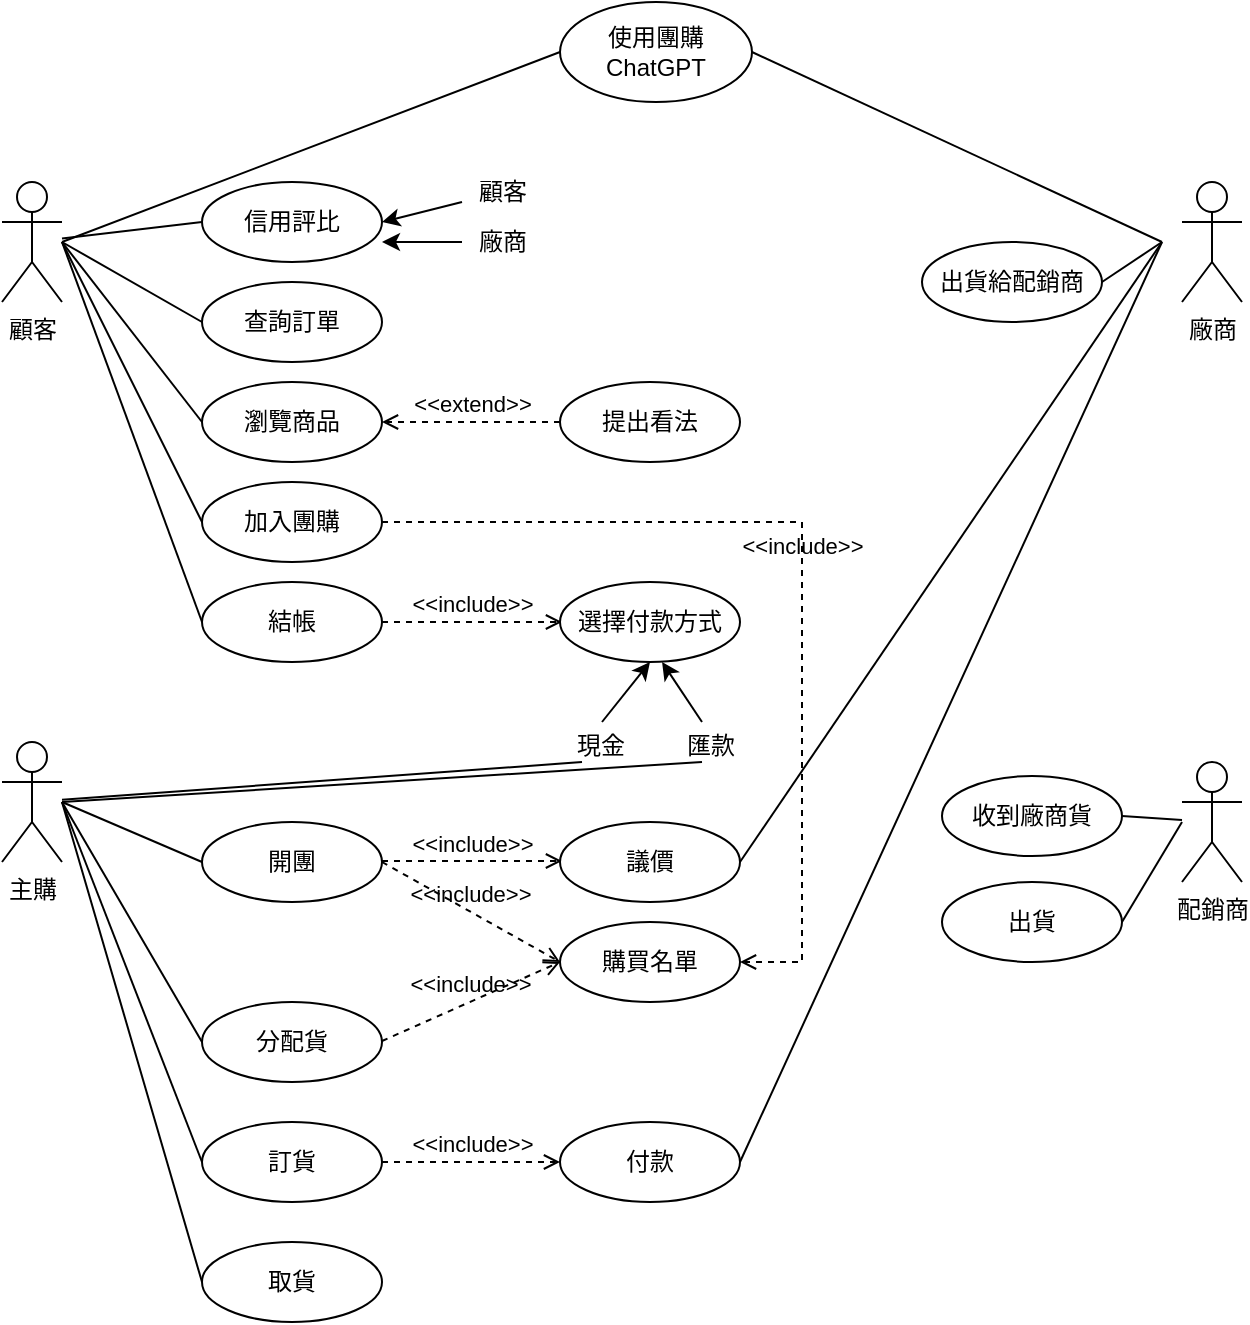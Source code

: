 <mxfile version="22.0.2" type="github">
  <diagram name="第 1 页" id="3oT_i06SkzwsFrK0Teo1">
    <mxGraphModel dx="954" dy="647" grid="1" gridSize="10" guides="1" tooltips="1" connect="1" arrows="1" fold="1" page="1" pageScale="1" pageWidth="827" pageHeight="1169" math="0" shadow="0">
      <root>
        <mxCell id="0" />
        <mxCell id="1" parent="0" />
        <mxCell id="B-tKHahjRUxkaQ6zFDhn-1" value="顧客" style="shape=umlActor;verticalLabelPosition=bottom;verticalAlign=top;html=1;outlineConnect=0;" vertex="1" parent="1">
          <mxGeometry x="80" y="190" width="30" height="60" as="geometry" />
        </mxCell>
        <mxCell id="B-tKHahjRUxkaQ6zFDhn-3" value="主購" style="shape=umlActor;verticalLabelPosition=bottom;verticalAlign=top;html=1;outlineConnect=0;" vertex="1" parent="1">
          <mxGeometry x="80" y="470" width="30" height="60" as="geometry" />
        </mxCell>
        <mxCell id="B-tKHahjRUxkaQ6zFDhn-6" value="使用團購&lt;br&gt;ChatGPT" style="ellipse;whiteSpace=wrap;html=1;" vertex="1" parent="1">
          <mxGeometry x="359" y="100" width="96" height="50" as="geometry" />
        </mxCell>
        <mxCell id="B-tKHahjRUxkaQ6zFDhn-7" value="信用評比" style="ellipse;whiteSpace=wrap;html=1;" vertex="1" parent="1">
          <mxGeometry x="180" y="190" width="90" height="40" as="geometry" />
        </mxCell>
        <mxCell id="B-tKHahjRUxkaQ6zFDhn-9" value="" style="endArrow=classic;html=1;rounded=0;entryX=1;entryY=0.5;entryDx=0;entryDy=0;" edge="1" parent="1" target="B-tKHahjRUxkaQ6zFDhn-7">
          <mxGeometry width="50" height="50" relative="1" as="geometry">
            <mxPoint x="310" y="200" as="sourcePoint" />
            <mxPoint x="280" y="200" as="targetPoint" />
          </mxGeometry>
        </mxCell>
        <mxCell id="B-tKHahjRUxkaQ6zFDhn-10" value="" style="endArrow=classic;html=1;rounded=0;" edge="1" parent="1">
          <mxGeometry width="50" height="50" relative="1" as="geometry">
            <mxPoint x="310" y="220" as="sourcePoint" />
            <mxPoint x="270" y="220" as="targetPoint" />
          </mxGeometry>
        </mxCell>
        <mxCell id="B-tKHahjRUxkaQ6zFDhn-11" value="顧客" style="text;html=1;align=center;verticalAlign=middle;resizable=0;points=[];autosize=1;strokeColor=none;fillColor=none;" vertex="1" parent="1">
          <mxGeometry x="305" y="180" width="50" height="30" as="geometry" />
        </mxCell>
        <mxCell id="B-tKHahjRUxkaQ6zFDhn-12" value="廠商" style="text;html=1;align=center;verticalAlign=middle;resizable=0;points=[];autosize=1;strokeColor=none;fillColor=none;" vertex="1" parent="1">
          <mxGeometry x="305" y="205" width="50" height="30" as="geometry" />
        </mxCell>
        <mxCell id="B-tKHahjRUxkaQ6zFDhn-13" value="查詢訂單" style="ellipse;whiteSpace=wrap;html=1;" vertex="1" parent="1">
          <mxGeometry x="180" y="240" width="90" height="40" as="geometry" />
        </mxCell>
        <mxCell id="B-tKHahjRUxkaQ6zFDhn-14" value="瀏覽商品" style="ellipse;whiteSpace=wrap;html=1;" vertex="1" parent="1">
          <mxGeometry x="180" y="290" width="90" height="40" as="geometry" />
        </mxCell>
        <mxCell id="B-tKHahjRUxkaQ6zFDhn-15" value="&amp;lt;&amp;lt;extend&amp;gt;&amp;gt;" style="html=1;verticalAlign=bottom;labelBackgroundColor=none;endArrow=open;endFill=0;dashed=1;rounded=0;entryX=1;entryY=0.5;entryDx=0;entryDy=0;exitX=0;exitY=0.5;exitDx=0;exitDy=0;" edge="1" parent="1" source="B-tKHahjRUxkaQ6zFDhn-16" target="B-tKHahjRUxkaQ6zFDhn-14">
          <mxGeometry x="-0.008" width="160" relative="1" as="geometry">
            <mxPoint x="350" y="300" as="sourcePoint" />
            <mxPoint x="480" y="450" as="targetPoint" />
            <mxPoint as="offset" />
          </mxGeometry>
        </mxCell>
        <mxCell id="B-tKHahjRUxkaQ6zFDhn-16" value="提出看法" style="ellipse;whiteSpace=wrap;html=1;" vertex="1" parent="1">
          <mxGeometry x="359" y="290" width="90" height="40" as="geometry" />
        </mxCell>
        <mxCell id="B-tKHahjRUxkaQ6zFDhn-17" value="加入團購" style="ellipse;whiteSpace=wrap;html=1;" vertex="1" parent="1">
          <mxGeometry x="180" y="340" width="90" height="40" as="geometry" />
        </mxCell>
        <mxCell id="B-tKHahjRUxkaQ6zFDhn-18" value="結帳" style="ellipse;whiteSpace=wrap;html=1;" vertex="1" parent="1">
          <mxGeometry x="180" y="390" width="90" height="40" as="geometry" />
        </mxCell>
        <mxCell id="B-tKHahjRUxkaQ6zFDhn-19" value="&amp;lt;&amp;lt;include&amp;gt;&amp;gt;" style="html=1;verticalAlign=bottom;labelBackgroundColor=none;endArrow=open;endFill=0;dashed=1;rounded=0;exitX=1;exitY=0.5;exitDx=0;exitDy=0;" edge="1" parent="1" source="B-tKHahjRUxkaQ6zFDhn-18">
          <mxGeometry width="160" relative="1" as="geometry">
            <mxPoint x="320" y="450" as="sourcePoint" />
            <mxPoint x="360" y="410" as="targetPoint" />
          </mxGeometry>
        </mxCell>
        <mxCell id="B-tKHahjRUxkaQ6zFDhn-20" value="選擇付款方式" style="ellipse;whiteSpace=wrap;html=1;" vertex="1" parent="1">
          <mxGeometry x="359" y="390" width="90" height="40" as="geometry" />
        </mxCell>
        <mxCell id="B-tKHahjRUxkaQ6zFDhn-22" value="" style="endArrow=classic;html=1;rounded=0;entryX=0.5;entryY=1;entryDx=0;entryDy=0;" edge="1" parent="1" target="B-tKHahjRUxkaQ6zFDhn-20">
          <mxGeometry width="50" height="50" relative="1" as="geometry">
            <mxPoint x="380" y="460" as="sourcePoint" />
            <mxPoint x="280" y="220" as="targetPoint" />
          </mxGeometry>
        </mxCell>
        <mxCell id="B-tKHahjRUxkaQ6zFDhn-23" value="" style="endArrow=classic;html=1;rounded=0;entryX=0.567;entryY=1;entryDx=0;entryDy=0;entryPerimeter=0;" edge="1" parent="1" target="B-tKHahjRUxkaQ6zFDhn-20">
          <mxGeometry width="50" height="50" relative="1" as="geometry">
            <mxPoint x="430" y="460" as="sourcePoint" />
            <mxPoint x="414" y="440" as="targetPoint" />
          </mxGeometry>
        </mxCell>
        <mxCell id="B-tKHahjRUxkaQ6zFDhn-24" value="現金" style="text;html=1;align=center;verticalAlign=middle;resizable=0;points=[];autosize=1;strokeColor=none;fillColor=none;" vertex="1" parent="1">
          <mxGeometry x="354" y="457" width="50" height="30" as="geometry" />
        </mxCell>
        <mxCell id="B-tKHahjRUxkaQ6zFDhn-25" value="匯款" style="text;html=1;align=center;verticalAlign=middle;resizable=0;points=[];autosize=1;strokeColor=none;fillColor=none;" vertex="1" parent="1">
          <mxGeometry x="409" y="457" width="50" height="30" as="geometry" />
        </mxCell>
        <mxCell id="B-tKHahjRUxkaQ6zFDhn-26" value="" style="endArrow=none;html=1;rounded=0;" edge="1" parent="1" target="B-tKHahjRUxkaQ6zFDhn-3">
          <mxGeometry width="50" height="50" relative="1" as="geometry">
            <mxPoint x="370" y="480" as="sourcePoint" />
            <mxPoint x="430" y="420" as="targetPoint" />
          </mxGeometry>
        </mxCell>
        <mxCell id="B-tKHahjRUxkaQ6zFDhn-27" value="" style="endArrow=none;html=1;rounded=0;exitX=0.42;exitY=0.767;exitDx=0;exitDy=0;exitPerimeter=0;" edge="1" parent="1" source="B-tKHahjRUxkaQ6zFDhn-25">
          <mxGeometry width="50" height="50" relative="1" as="geometry">
            <mxPoint x="380" y="470" as="sourcePoint" />
            <mxPoint x="110" y="500" as="targetPoint" />
          </mxGeometry>
        </mxCell>
        <mxCell id="B-tKHahjRUxkaQ6zFDhn-28" value="開團" style="ellipse;whiteSpace=wrap;html=1;" vertex="1" parent="1">
          <mxGeometry x="180" y="510" width="90" height="40" as="geometry" />
        </mxCell>
        <mxCell id="B-tKHahjRUxkaQ6zFDhn-29" value="&amp;lt;&amp;lt;include&amp;gt;&amp;gt;" style="html=1;verticalAlign=bottom;labelBackgroundColor=none;endArrow=open;endFill=0;dashed=1;rounded=0;exitX=1;exitY=0.5;exitDx=0;exitDy=0;" edge="1" parent="1">
          <mxGeometry width="160" relative="1" as="geometry">
            <mxPoint x="270" y="529.5" as="sourcePoint" />
            <mxPoint x="360" y="529.5" as="targetPoint" />
          </mxGeometry>
        </mxCell>
        <mxCell id="B-tKHahjRUxkaQ6zFDhn-30" value="議價" style="ellipse;whiteSpace=wrap;html=1;" vertex="1" parent="1">
          <mxGeometry x="359" y="510" width="90" height="40" as="geometry" />
        </mxCell>
        <mxCell id="B-tKHahjRUxkaQ6zFDhn-31" value="&amp;lt;&amp;lt;include&amp;gt;&amp;gt;" style="html=1;verticalAlign=bottom;labelBackgroundColor=none;endArrow=open;endFill=0;dashed=1;rounded=0;exitX=1;exitY=0.5;exitDx=0;exitDy=0;entryX=0;entryY=0.5;entryDx=0;entryDy=0;" edge="1" parent="1" source="B-tKHahjRUxkaQ6zFDhn-28" target="B-tKHahjRUxkaQ6zFDhn-32">
          <mxGeometry width="160" relative="1" as="geometry">
            <mxPoint x="280" y="539.5" as="sourcePoint" />
            <mxPoint x="360" y="560" as="targetPoint" />
          </mxGeometry>
        </mxCell>
        <mxCell id="B-tKHahjRUxkaQ6zFDhn-32" value="購買名單" style="ellipse;whiteSpace=wrap;html=1;" vertex="1" parent="1">
          <mxGeometry x="359" y="560" width="90" height="40" as="geometry" />
        </mxCell>
        <mxCell id="B-tKHahjRUxkaQ6zFDhn-33" value="訂貨" style="ellipse;whiteSpace=wrap;html=1;" vertex="1" parent="1">
          <mxGeometry x="180" y="660" width="90" height="40" as="geometry" />
        </mxCell>
        <mxCell id="B-tKHahjRUxkaQ6zFDhn-34" value="付款" style="ellipse;whiteSpace=wrap;html=1;" vertex="1" parent="1">
          <mxGeometry x="359" y="660" width="90" height="40" as="geometry" />
        </mxCell>
        <mxCell id="B-tKHahjRUxkaQ6zFDhn-35" value="&amp;lt;&amp;lt;include&amp;gt;&amp;gt;" style="html=1;verticalAlign=bottom;labelBackgroundColor=none;endArrow=open;endFill=0;dashed=1;rounded=0;exitX=1;exitY=0.5;exitDx=0;exitDy=0;entryX=0;entryY=0.5;entryDx=0;entryDy=0;" edge="1" parent="1" source="B-tKHahjRUxkaQ6zFDhn-33" target="B-tKHahjRUxkaQ6zFDhn-34">
          <mxGeometry width="160" relative="1" as="geometry">
            <mxPoint x="270" y="640" as="sourcePoint" />
            <mxPoint x="359" y="690" as="targetPoint" />
          </mxGeometry>
        </mxCell>
        <mxCell id="B-tKHahjRUxkaQ6zFDhn-36" value="取貨" style="ellipse;whiteSpace=wrap;html=1;" vertex="1" parent="1">
          <mxGeometry x="180" y="720" width="90" height="40" as="geometry" />
        </mxCell>
        <mxCell id="B-tKHahjRUxkaQ6zFDhn-37" value="分配貨" style="ellipse;whiteSpace=wrap;html=1;" vertex="1" parent="1">
          <mxGeometry x="180" y="600" width="90" height="40" as="geometry" />
        </mxCell>
        <mxCell id="B-tKHahjRUxkaQ6zFDhn-38" value="&amp;lt;&amp;lt;include&amp;gt;&amp;gt;" style="html=1;verticalAlign=bottom;labelBackgroundColor=none;endArrow=open;endFill=0;dashed=1;rounded=0;exitX=1;exitY=0.5;exitDx=0;exitDy=0;entryX=0;entryY=0.5;entryDx=0;entryDy=0;" edge="1" parent="1" target="B-tKHahjRUxkaQ6zFDhn-32">
          <mxGeometry width="160" relative="1" as="geometry">
            <mxPoint x="270" y="619.5" as="sourcePoint" />
            <mxPoint x="359" y="619.5" as="targetPoint" />
          </mxGeometry>
        </mxCell>
        <mxCell id="B-tKHahjRUxkaQ6zFDhn-39" value="" style="endArrow=none;html=1;rounded=0;entryX=0;entryY=0.5;entryDx=0;entryDy=0;" edge="1" parent="1" target="B-tKHahjRUxkaQ6zFDhn-28">
          <mxGeometry width="50" height="50" relative="1" as="geometry">
            <mxPoint x="110" y="500" as="sourcePoint" />
            <mxPoint x="430" y="450" as="targetPoint" />
          </mxGeometry>
        </mxCell>
        <mxCell id="B-tKHahjRUxkaQ6zFDhn-40" value="" style="endArrow=none;html=1;rounded=0;exitX=0;exitY=0.5;exitDx=0;exitDy=0;" edge="1" parent="1" source="B-tKHahjRUxkaQ6zFDhn-37">
          <mxGeometry width="50" height="50" relative="1" as="geometry">
            <mxPoint x="380" y="500" as="sourcePoint" />
            <mxPoint x="110" y="500" as="targetPoint" />
          </mxGeometry>
        </mxCell>
        <mxCell id="B-tKHahjRUxkaQ6zFDhn-41" value="" style="endArrow=none;html=1;rounded=0;exitX=0;exitY=0.5;exitDx=0;exitDy=0;" edge="1" parent="1" source="B-tKHahjRUxkaQ6zFDhn-33">
          <mxGeometry width="50" height="50" relative="1" as="geometry">
            <mxPoint x="380" y="500" as="sourcePoint" />
            <mxPoint x="110" y="500" as="targetPoint" />
          </mxGeometry>
        </mxCell>
        <mxCell id="B-tKHahjRUxkaQ6zFDhn-42" value="" style="endArrow=none;html=1;rounded=0;exitX=0;exitY=0.5;exitDx=0;exitDy=0;" edge="1" parent="1" source="B-tKHahjRUxkaQ6zFDhn-36">
          <mxGeometry width="50" height="50" relative="1" as="geometry">
            <mxPoint x="380" y="500" as="sourcePoint" />
            <mxPoint x="110" y="500" as="targetPoint" />
          </mxGeometry>
        </mxCell>
        <mxCell id="B-tKHahjRUxkaQ6zFDhn-43" value="" style="endArrow=none;html=1;rounded=0;entryX=0;entryY=0.5;entryDx=0;entryDy=0;" edge="1" parent="1" source="B-tKHahjRUxkaQ6zFDhn-1" target="B-tKHahjRUxkaQ6zFDhn-7">
          <mxGeometry width="50" height="50" relative="1" as="geometry">
            <mxPoint x="390" y="460" as="sourcePoint" />
            <mxPoint x="440" y="410" as="targetPoint" />
          </mxGeometry>
        </mxCell>
        <mxCell id="B-tKHahjRUxkaQ6zFDhn-44" value="" style="endArrow=none;html=1;rounded=0;entryX=0;entryY=0.5;entryDx=0;entryDy=0;" edge="1" parent="1" target="B-tKHahjRUxkaQ6zFDhn-13">
          <mxGeometry width="50" height="50" relative="1" as="geometry">
            <mxPoint x="110" y="220" as="sourcePoint" />
            <mxPoint x="440" y="410" as="targetPoint" />
          </mxGeometry>
        </mxCell>
        <mxCell id="B-tKHahjRUxkaQ6zFDhn-45" value="" style="endArrow=none;html=1;rounded=0;entryX=0;entryY=0.5;entryDx=0;entryDy=0;" edge="1" parent="1" target="B-tKHahjRUxkaQ6zFDhn-14">
          <mxGeometry width="50" height="50" relative="1" as="geometry">
            <mxPoint x="110" y="220" as="sourcePoint" />
            <mxPoint x="440" y="410" as="targetPoint" />
          </mxGeometry>
        </mxCell>
        <mxCell id="B-tKHahjRUxkaQ6zFDhn-46" value="" style="endArrow=none;html=1;rounded=0;entryX=0;entryY=0.5;entryDx=0;entryDy=0;" edge="1" parent="1" target="B-tKHahjRUxkaQ6zFDhn-17">
          <mxGeometry width="50" height="50" relative="1" as="geometry">
            <mxPoint x="110" y="220" as="sourcePoint" />
            <mxPoint x="440" y="410" as="targetPoint" />
          </mxGeometry>
        </mxCell>
        <mxCell id="B-tKHahjRUxkaQ6zFDhn-47" value="" style="endArrow=none;html=1;rounded=0;entryX=0;entryY=0.5;entryDx=0;entryDy=0;" edge="1" parent="1" target="B-tKHahjRUxkaQ6zFDhn-18">
          <mxGeometry width="50" height="50" relative="1" as="geometry">
            <mxPoint x="110" y="220" as="sourcePoint" />
            <mxPoint x="440" y="410" as="targetPoint" />
          </mxGeometry>
        </mxCell>
        <mxCell id="B-tKHahjRUxkaQ6zFDhn-48" value="&amp;lt;&amp;lt;include&amp;gt;&amp;gt;" style="html=1;verticalAlign=bottom;labelBackgroundColor=none;endArrow=open;endFill=0;dashed=1;rounded=0;exitX=1;exitY=0.5;exitDx=0;exitDy=0;entryX=1;entryY=0.5;entryDx=0;entryDy=0;" edge="1" parent="1" source="B-tKHahjRUxkaQ6zFDhn-17" target="B-tKHahjRUxkaQ6zFDhn-32">
          <mxGeometry width="160" relative="1" as="geometry">
            <mxPoint x="340" y="430" as="sourcePoint" />
            <mxPoint x="490" y="660" as="targetPoint" />
            <Array as="points">
              <mxPoint x="480" y="360" />
              <mxPoint x="480" y="580" />
            </Array>
          </mxGeometry>
        </mxCell>
        <mxCell id="B-tKHahjRUxkaQ6zFDhn-49" value="" style="endArrow=none;html=1;rounded=0;entryX=0;entryY=0.5;entryDx=0;entryDy=0;" edge="1" parent="1" target="B-tKHahjRUxkaQ6zFDhn-6">
          <mxGeometry width="50" height="50" relative="1" as="geometry">
            <mxPoint x="110" y="220" as="sourcePoint" />
            <mxPoint x="440" y="410" as="targetPoint" />
          </mxGeometry>
        </mxCell>
        <mxCell id="B-tKHahjRUxkaQ6zFDhn-50" value="廠商" style="shape=umlActor;verticalLabelPosition=bottom;verticalAlign=top;html=1;outlineConnect=0;" vertex="1" parent="1">
          <mxGeometry x="670" y="190" width="30" height="60" as="geometry" />
        </mxCell>
        <mxCell id="B-tKHahjRUxkaQ6zFDhn-51" value="" style="endArrow=none;html=1;rounded=0;entryX=1;entryY=0.5;entryDx=0;entryDy=0;" edge="1" parent="1" target="B-tKHahjRUxkaQ6zFDhn-6">
          <mxGeometry width="50" height="50" relative="1" as="geometry">
            <mxPoint x="660" y="220" as="sourcePoint" />
            <mxPoint x="460" y="130" as="targetPoint" />
          </mxGeometry>
        </mxCell>
        <mxCell id="B-tKHahjRUxkaQ6zFDhn-52" value="出貨給配銷商" style="ellipse;whiteSpace=wrap;html=1;" vertex="1" parent="1">
          <mxGeometry x="540" y="220" width="90" height="40" as="geometry" />
        </mxCell>
        <mxCell id="B-tKHahjRUxkaQ6zFDhn-53" value="" style="endArrow=none;html=1;rounded=0;exitX=1;exitY=0.5;exitDx=0;exitDy=0;" edge="1" parent="1" source="B-tKHahjRUxkaQ6zFDhn-52">
          <mxGeometry width="50" height="50" relative="1" as="geometry">
            <mxPoint x="390" y="460" as="sourcePoint" />
            <mxPoint x="660" y="220" as="targetPoint" />
          </mxGeometry>
        </mxCell>
        <mxCell id="B-tKHahjRUxkaQ6zFDhn-54" value="配銷商" style="shape=umlActor;verticalLabelPosition=bottom;verticalAlign=top;html=1;outlineConnect=0;" vertex="1" parent="1">
          <mxGeometry x="670" y="480" width="30" height="60" as="geometry" />
        </mxCell>
        <mxCell id="B-tKHahjRUxkaQ6zFDhn-57" value="收到廠商貨" style="ellipse;whiteSpace=wrap;html=1;" vertex="1" parent="1">
          <mxGeometry x="550" y="487" width="90" height="40" as="geometry" />
        </mxCell>
        <mxCell id="B-tKHahjRUxkaQ6zFDhn-58" value="出貨" style="ellipse;whiteSpace=wrap;html=1;" vertex="1" parent="1">
          <mxGeometry x="550" y="540" width="90" height="40" as="geometry" />
        </mxCell>
        <mxCell id="B-tKHahjRUxkaQ6zFDhn-59" value="" style="endArrow=none;html=1;rounded=0;exitX=1;exitY=0.5;exitDx=0;exitDy=0;" edge="1" parent="1" source="B-tKHahjRUxkaQ6zFDhn-57" target="B-tKHahjRUxkaQ6zFDhn-54">
          <mxGeometry width="50" height="50" relative="1" as="geometry">
            <mxPoint x="390" y="460" as="sourcePoint" />
            <mxPoint x="440" y="410" as="targetPoint" />
          </mxGeometry>
        </mxCell>
        <mxCell id="B-tKHahjRUxkaQ6zFDhn-60" value="" style="endArrow=none;html=1;rounded=0;exitX=1;exitY=0.5;exitDx=0;exitDy=0;" edge="1" parent="1" source="B-tKHahjRUxkaQ6zFDhn-58">
          <mxGeometry width="50" height="50" relative="1" as="geometry">
            <mxPoint x="390" y="460" as="sourcePoint" />
            <mxPoint x="670" y="510" as="targetPoint" />
          </mxGeometry>
        </mxCell>
        <mxCell id="B-tKHahjRUxkaQ6zFDhn-61" value="" style="endArrow=none;html=1;rounded=0;exitX=1;exitY=0.5;exitDx=0;exitDy=0;" edge="1" parent="1" source="B-tKHahjRUxkaQ6zFDhn-30">
          <mxGeometry width="50" height="50" relative="1" as="geometry">
            <mxPoint x="380" y="520" as="sourcePoint" />
            <mxPoint x="660" y="220" as="targetPoint" />
          </mxGeometry>
        </mxCell>
        <mxCell id="B-tKHahjRUxkaQ6zFDhn-62" value="" style="endArrow=none;html=1;rounded=0;exitX=1;exitY=0.5;exitDx=0;exitDy=0;" edge="1" parent="1" source="B-tKHahjRUxkaQ6zFDhn-34">
          <mxGeometry width="50" height="50" relative="1" as="geometry">
            <mxPoint x="390" y="530" as="sourcePoint" />
            <mxPoint x="660" y="220" as="targetPoint" />
          </mxGeometry>
        </mxCell>
      </root>
    </mxGraphModel>
  </diagram>
</mxfile>

